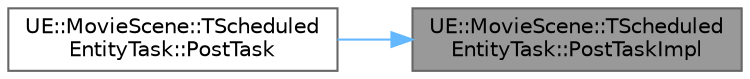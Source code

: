 digraph "UE::MovieScene::TScheduledEntityTask::PostTaskImpl"
{
 // INTERACTIVE_SVG=YES
 // LATEX_PDF_SIZE
  bgcolor="transparent";
  edge [fontname=Helvetica,fontsize=10,labelfontname=Helvetica,labelfontsize=10];
  node [fontname=Helvetica,fontsize=10,shape=box,height=0.2,width=0.4];
  rankdir="RL";
  Node1 [id="Node000001",label="UE::MovieScene::TScheduled\lEntityTask::PostTaskImpl",height=0.2,width=0.4,color="gray40", fillcolor="grey60", style="filled", fontcolor="black",tooltip=" "];
  Node1 -> Node2 [id="edge1_Node000001_Node000002",dir="back",color="steelblue1",style="solid",tooltip=" "];
  Node2 [id="Node000002",label="UE::MovieScene::TScheduled\lEntityTask::PostTask",height=0.2,width=0.4,color="grey40", fillcolor="white", style="filled",URL="$dd/d28/structUE_1_1MovieScene_1_1TScheduledEntityTask.html#a4cc55e2f0e30b6ecd9798d2fa938798e",tooltip=" "];
}
